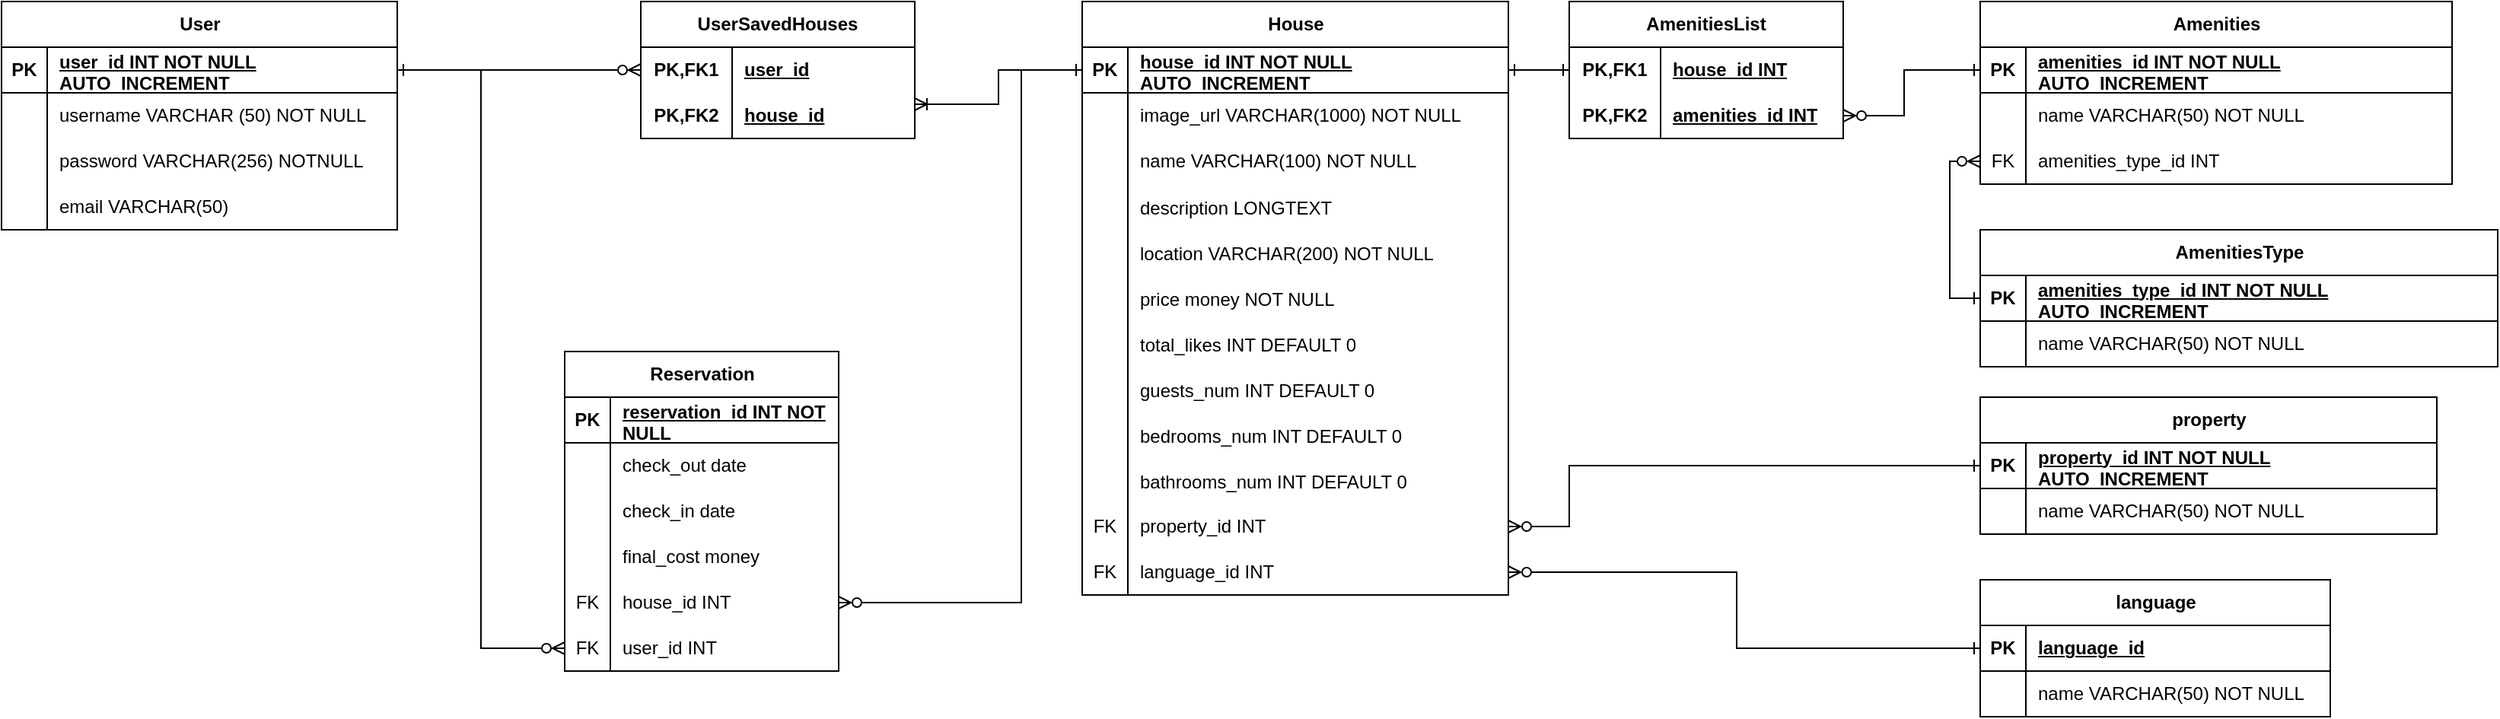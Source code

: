 <mxfile version="21.7.4" type="device">
  <diagram name="Page-1" id="AO9pcUITfZDOivyB7S7O">
    <mxGraphModel dx="2537" dy="885" grid="1" gridSize="10" guides="1" tooltips="1" connect="1" arrows="1" fold="1" page="1" pageScale="1" pageWidth="850" pageHeight="1100" math="0" shadow="0">
      <root>
        <mxCell id="0" />
        <mxCell id="1" parent="0" />
        <mxCell id="bcUhbzEwReorngqhpT1y-1" value="User" style="shape=table;startSize=30;container=1;collapsible=1;childLayout=tableLayout;fixedRows=1;rowLines=0;fontStyle=1;align=center;resizeLast=1;html=1;" vertex="1" parent="1">
          <mxGeometry x="-50" y="100" width="260" height="150" as="geometry" />
        </mxCell>
        <mxCell id="bcUhbzEwReorngqhpT1y-2" value="" style="shape=tableRow;horizontal=0;startSize=0;swimlaneHead=0;swimlaneBody=0;fillColor=none;collapsible=0;dropTarget=0;points=[[0,0.5],[1,0.5]];portConstraint=eastwest;top=0;left=0;right=0;bottom=1;" vertex="1" parent="bcUhbzEwReorngqhpT1y-1">
          <mxGeometry y="30" width="260" height="30" as="geometry" />
        </mxCell>
        <mxCell id="bcUhbzEwReorngqhpT1y-3" value="PK" style="shape=partialRectangle;connectable=0;fillColor=none;top=0;left=0;bottom=0;right=0;fontStyle=1;overflow=hidden;whiteSpace=wrap;html=1;" vertex="1" parent="bcUhbzEwReorngqhpT1y-2">
          <mxGeometry width="30" height="30" as="geometry">
            <mxRectangle width="30" height="30" as="alternateBounds" />
          </mxGeometry>
        </mxCell>
        <mxCell id="bcUhbzEwReorngqhpT1y-4" value="user_id INT NOT NULL AUTO_INCREMENT " style="shape=partialRectangle;connectable=0;fillColor=none;top=0;left=0;bottom=0;right=0;align=left;spacingLeft=6;fontStyle=5;overflow=hidden;whiteSpace=wrap;html=1;" vertex="1" parent="bcUhbzEwReorngqhpT1y-2">
          <mxGeometry x="30" width="230" height="30" as="geometry">
            <mxRectangle width="230" height="30" as="alternateBounds" />
          </mxGeometry>
        </mxCell>
        <mxCell id="bcUhbzEwReorngqhpT1y-5" value="" style="shape=tableRow;horizontal=0;startSize=0;swimlaneHead=0;swimlaneBody=0;fillColor=none;collapsible=0;dropTarget=0;points=[[0,0.5],[1,0.5]];portConstraint=eastwest;top=0;left=0;right=0;bottom=0;" vertex="1" parent="bcUhbzEwReorngqhpT1y-1">
          <mxGeometry y="60" width="260" height="30" as="geometry" />
        </mxCell>
        <mxCell id="bcUhbzEwReorngqhpT1y-6" value="" style="shape=partialRectangle;connectable=0;fillColor=none;top=0;left=0;bottom=0;right=0;editable=1;overflow=hidden;whiteSpace=wrap;html=1;" vertex="1" parent="bcUhbzEwReorngqhpT1y-5">
          <mxGeometry width="30" height="30" as="geometry">
            <mxRectangle width="30" height="30" as="alternateBounds" />
          </mxGeometry>
        </mxCell>
        <mxCell id="bcUhbzEwReorngqhpT1y-7" value="username VARCHAR (50) NOT NULL" style="shape=partialRectangle;connectable=0;fillColor=none;top=0;left=0;bottom=0;right=0;align=left;spacingLeft=6;overflow=hidden;whiteSpace=wrap;html=1;" vertex="1" parent="bcUhbzEwReorngqhpT1y-5">
          <mxGeometry x="30" width="230" height="30" as="geometry">
            <mxRectangle width="230" height="30" as="alternateBounds" />
          </mxGeometry>
        </mxCell>
        <mxCell id="bcUhbzEwReorngqhpT1y-8" value="" style="shape=tableRow;horizontal=0;startSize=0;swimlaneHead=0;swimlaneBody=0;fillColor=none;collapsible=0;dropTarget=0;points=[[0,0.5],[1,0.5]];portConstraint=eastwest;top=0;left=0;right=0;bottom=0;" vertex="1" parent="bcUhbzEwReorngqhpT1y-1">
          <mxGeometry y="90" width="260" height="30" as="geometry" />
        </mxCell>
        <mxCell id="bcUhbzEwReorngqhpT1y-9" value="" style="shape=partialRectangle;connectable=0;fillColor=none;top=0;left=0;bottom=0;right=0;editable=1;overflow=hidden;whiteSpace=wrap;html=1;" vertex="1" parent="bcUhbzEwReorngqhpT1y-8">
          <mxGeometry width="30" height="30" as="geometry">
            <mxRectangle width="30" height="30" as="alternateBounds" />
          </mxGeometry>
        </mxCell>
        <mxCell id="bcUhbzEwReorngqhpT1y-10" value="password VARCHAR(256) NOTNULL" style="shape=partialRectangle;connectable=0;fillColor=none;top=0;left=0;bottom=0;right=0;align=left;spacingLeft=6;overflow=hidden;whiteSpace=wrap;html=1;" vertex="1" parent="bcUhbzEwReorngqhpT1y-8">
          <mxGeometry x="30" width="230" height="30" as="geometry">
            <mxRectangle width="230" height="30" as="alternateBounds" />
          </mxGeometry>
        </mxCell>
        <mxCell id="bcUhbzEwReorngqhpT1y-11" value="" style="shape=tableRow;horizontal=0;startSize=0;swimlaneHead=0;swimlaneBody=0;fillColor=none;collapsible=0;dropTarget=0;points=[[0,0.5],[1,0.5]];portConstraint=eastwest;top=0;left=0;right=0;bottom=0;" vertex="1" parent="bcUhbzEwReorngqhpT1y-1">
          <mxGeometry y="120" width="260" height="30" as="geometry" />
        </mxCell>
        <mxCell id="bcUhbzEwReorngqhpT1y-12" value="" style="shape=partialRectangle;connectable=0;fillColor=none;top=0;left=0;bottom=0;right=0;editable=1;overflow=hidden;whiteSpace=wrap;html=1;" vertex="1" parent="bcUhbzEwReorngqhpT1y-11">
          <mxGeometry width="30" height="30" as="geometry">
            <mxRectangle width="30" height="30" as="alternateBounds" />
          </mxGeometry>
        </mxCell>
        <mxCell id="bcUhbzEwReorngqhpT1y-13" value="email VARCHAR(50)" style="shape=partialRectangle;connectable=0;fillColor=none;top=0;left=0;bottom=0;right=0;align=left;spacingLeft=6;overflow=hidden;whiteSpace=wrap;html=1;" vertex="1" parent="bcUhbzEwReorngqhpT1y-11">
          <mxGeometry x="30" width="230" height="30" as="geometry">
            <mxRectangle width="230" height="30" as="alternateBounds" />
          </mxGeometry>
        </mxCell>
        <mxCell id="bcUhbzEwReorngqhpT1y-14" value="House" style="shape=table;startSize=30;container=1;collapsible=1;childLayout=tableLayout;fixedRows=1;rowLines=0;fontStyle=1;align=center;resizeLast=1;html=1;" vertex="1" parent="1">
          <mxGeometry x="660" y="100" width="280" height="390" as="geometry" />
        </mxCell>
        <mxCell id="bcUhbzEwReorngqhpT1y-15" value="" style="shape=tableRow;horizontal=0;startSize=0;swimlaneHead=0;swimlaneBody=0;fillColor=none;collapsible=0;dropTarget=0;points=[[0,0.5],[1,0.5]];portConstraint=eastwest;top=0;left=0;right=0;bottom=1;" vertex="1" parent="bcUhbzEwReorngqhpT1y-14">
          <mxGeometry y="30" width="280" height="30" as="geometry" />
        </mxCell>
        <mxCell id="bcUhbzEwReorngqhpT1y-16" value="PK" style="shape=partialRectangle;connectable=0;fillColor=none;top=0;left=0;bottom=0;right=0;fontStyle=1;overflow=hidden;whiteSpace=wrap;html=1;" vertex="1" parent="bcUhbzEwReorngqhpT1y-15">
          <mxGeometry width="30" height="30" as="geometry">
            <mxRectangle width="30" height="30" as="alternateBounds" />
          </mxGeometry>
        </mxCell>
        <mxCell id="bcUhbzEwReorngqhpT1y-17" value="house_id INT NOT NULL AUTO_INCREMENT " style="shape=partialRectangle;connectable=0;fillColor=none;top=0;left=0;bottom=0;right=0;align=left;spacingLeft=6;fontStyle=5;overflow=hidden;whiteSpace=wrap;html=1;" vertex="1" parent="bcUhbzEwReorngqhpT1y-15">
          <mxGeometry x="30" width="250" height="30" as="geometry">
            <mxRectangle width="250" height="30" as="alternateBounds" />
          </mxGeometry>
        </mxCell>
        <mxCell id="bcUhbzEwReorngqhpT1y-18" value="" style="shape=tableRow;horizontal=0;startSize=0;swimlaneHead=0;swimlaneBody=0;fillColor=none;collapsible=0;dropTarget=0;points=[[0,0.5],[1,0.5]];portConstraint=eastwest;top=0;left=0;right=0;bottom=0;" vertex="1" parent="bcUhbzEwReorngqhpT1y-14">
          <mxGeometry y="60" width="280" height="30" as="geometry" />
        </mxCell>
        <mxCell id="bcUhbzEwReorngqhpT1y-19" value="" style="shape=partialRectangle;connectable=0;fillColor=none;top=0;left=0;bottom=0;right=0;editable=1;overflow=hidden;whiteSpace=wrap;html=1;" vertex="1" parent="bcUhbzEwReorngqhpT1y-18">
          <mxGeometry width="30" height="30" as="geometry">
            <mxRectangle width="30" height="30" as="alternateBounds" />
          </mxGeometry>
        </mxCell>
        <mxCell id="bcUhbzEwReorngqhpT1y-20" value="image_url VARCHAR(1000) NOT NULL" style="shape=partialRectangle;connectable=0;fillColor=none;top=0;left=0;bottom=0;right=0;align=left;spacingLeft=6;overflow=hidden;whiteSpace=wrap;html=1;" vertex="1" parent="bcUhbzEwReorngqhpT1y-18">
          <mxGeometry x="30" width="250" height="30" as="geometry">
            <mxRectangle width="250" height="30" as="alternateBounds" />
          </mxGeometry>
        </mxCell>
        <mxCell id="bcUhbzEwReorngqhpT1y-21" value="" style="shape=tableRow;horizontal=0;startSize=0;swimlaneHead=0;swimlaneBody=0;fillColor=none;collapsible=0;dropTarget=0;points=[[0,0.5],[1,0.5]];portConstraint=eastwest;top=0;left=0;right=0;bottom=0;" vertex="1" parent="bcUhbzEwReorngqhpT1y-14">
          <mxGeometry y="90" width="280" height="30" as="geometry" />
        </mxCell>
        <mxCell id="bcUhbzEwReorngqhpT1y-22" value="" style="shape=partialRectangle;connectable=0;fillColor=none;top=0;left=0;bottom=0;right=0;editable=1;overflow=hidden;whiteSpace=wrap;html=1;" vertex="1" parent="bcUhbzEwReorngqhpT1y-21">
          <mxGeometry width="30" height="30" as="geometry">
            <mxRectangle width="30" height="30" as="alternateBounds" />
          </mxGeometry>
        </mxCell>
        <mxCell id="bcUhbzEwReorngqhpT1y-23" value="name VARCHAR(100) NOT NULL" style="shape=partialRectangle;connectable=0;fillColor=none;top=0;left=0;bottom=0;right=0;align=left;spacingLeft=6;overflow=hidden;whiteSpace=wrap;html=1;" vertex="1" parent="bcUhbzEwReorngqhpT1y-21">
          <mxGeometry x="30" width="250" height="30" as="geometry">
            <mxRectangle width="250" height="30" as="alternateBounds" />
          </mxGeometry>
        </mxCell>
        <mxCell id="bcUhbzEwReorngqhpT1y-206" value="" style="shape=tableRow;horizontal=0;startSize=0;swimlaneHead=0;swimlaneBody=0;fillColor=none;collapsible=0;dropTarget=0;points=[[0,0.5],[1,0.5]];portConstraint=eastwest;top=0;left=0;right=0;bottom=0;" vertex="1" parent="bcUhbzEwReorngqhpT1y-14">
          <mxGeometry y="120" width="280" height="30" as="geometry" />
        </mxCell>
        <mxCell id="bcUhbzEwReorngqhpT1y-207" value="" style="shape=partialRectangle;connectable=0;fillColor=none;top=0;left=0;bottom=0;right=0;editable=1;overflow=hidden;" vertex="1" parent="bcUhbzEwReorngqhpT1y-206">
          <mxGeometry width="30" height="30" as="geometry">
            <mxRectangle width="30" height="30" as="alternateBounds" />
          </mxGeometry>
        </mxCell>
        <mxCell id="bcUhbzEwReorngqhpT1y-208" value="description LONGTEXT" style="shape=partialRectangle;connectable=0;fillColor=none;top=0;left=0;bottom=0;right=0;align=left;spacingLeft=6;overflow=hidden;" vertex="1" parent="bcUhbzEwReorngqhpT1y-206">
          <mxGeometry x="30" width="250" height="30" as="geometry">
            <mxRectangle width="250" height="30" as="alternateBounds" />
          </mxGeometry>
        </mxCell>
        <mxCell id="bcUhbzEwReorngqhpT1y-120" value="" style="shape=tableRow;horizontal=0;startSize=0;swimlaneHead=0;swimlaneBody=0;fillColor=none;collapsible=0;dropTarget=0;points=[[0,0.5],[1,0.5]];portConstraint=eastwest;top=0;left=0;right=0;bottom=0;" vertex="1" parent="bcUhbzEwReorngqhpT1y-14">
          <mxGeometry y="150" width="280" height="30" as="geometry" />
        </mxCell>
        <mxCell id="bcUhbzEwReorngqhpT1y-121" value="" style="shape=partialRectangle;connectable=0;fillColor=none;top=0;left=0;bottom=0;right=0;editable=1;overflow=hidden;" vertex="1" parent="bcUhbzEwReorngqhpT1y-120">
          <mxGeometry width="30" height="30" as="geometry">
            <mxRectangle width="30" height="30" as="alternateBounds" />
          </mxGeometry>
        </mxCell>
        <mxCell id="bcUhbzEwReorngqhpT1y-122" value="location VARCHAR(200) NOT NULL" style="shape=partialRectangle;connectable=0;fillColor=none;top=0;left=0;bottom=0;right=0;align=left;spacingLeft=6;overflow=hidden;" vertex="1" parent="bcUhbzEwReorngqhpT1y-120">
          <mxGeometry x="30" width="250" height="30" as="geometry">
            <mxRectangle width="250" height="30" as="alternateBounds" />
          </mxGeometry>
        </mxCell>
        <mxCell id="bcUhbzEwReorngqhpT1y-123" value="" style="shape=tableRow;horizontal=0;startSize=0;swimlaneHead=0;swimlaneBody=0;fillColor=none;collapsible=0;dropTarget=0;points=[[0,0.5],[1,0.5]];portConstraint=eastwest;top=0;left=0;right=0;bottom=0;" vertex="1" parent="bcUhbzEwReorngqhpT1y-14">
          <mxGeometry y="180" width="280" height="30" as="geometry" />
        </mxCell>
        <mxCell id="bcUhbzEwReorngqhpT1y-124" value="" style="shape=partialRectangle;connectable=0;fillColor=none;top=0;left=0;bottom=0;right=0;editable=1;overflow=hidden;" vertex="1" parent="bcUhbzEwReorngqhpT1y-123">
          <mxGeometry width="30" height="30" as="geometry">
            <mxRectangle width="30" height="30" as="alternateBounds" />
          </mxGeometry>
        </mxCell>
        <mxCell id="bcUhbzEwReorngqhpT1y-125" value="price money NOT NULL" style="shape=partialRectangle;connectable=0;fillColor=none;top=0;left=0;bottom=0;right=0;align=left;spacingLeft=6;overflow=hidden;" vertex="1" parent="bcUhbzEwReorngqhpT1y-123">
          <mxGeometry x="30" width="250" height="30" as="geometry">
            <mxRectangle width="250" height="30" as="alternateBounds" />
          </mxGeometry>
        </mxCell>
        <mxCell id="bcUhbzEwReorngqhpT1y-126" value="" style="shape=tableRow;horizontal=0;startSize=0;swimlaneHead=0;swimlaneBody=0;fillColor=none;collapsible=0;dropTarget=0;points=[[0,0.5],[1,0.5]];portConstraint=eastwest;top=0;left=0;right=0;bottom=0;" vertex="1" parent="bcUhbzEwReorngqhpT1y-14">
          <mxGeometry y="210" width="280" height="30" as="geometry" />
        </mxCell>
        <mxCell id="bcUhbzEwReorngqhpT1y-127" value="" style="shape=partialRectangle;connectable=0;fillColor=none;top=0;left=0;bottom=0;right=0;editable=1;overflow=hidden;" vertex="1" parent="bcUhbzEwReorngqhpT1y-126">
          <mxGeometry width="30" height="30" as="geometry">
            <mxRectangle width="30" height="30" as="alternateBounds" />
          </mxGeometry>
        </mxCell>
        <mxCell id="bcUhbzEwReorngqhpT1y-128" value="total_likes INT DEFAULT 0" style="shape=partialRectangle;connectable=0;fillColor=none;top=0;left=0;bottom=0;right=0;align=left;spacingLeft=6;overflow=hidden;" vertex="1" parent="bcUhbzEwReorngqhpT1y-126">
          <mxGeometry x="30" width="250" height="30" as="geometry">
            <mxRectangle width="250" height="30" as="alternateBounds" />
          </mxGeometry>
        </mxCell>
        <mxCell id="bcUhbzEwReorngqhpT1y-129" value="" style="shape=tableRow;horizontal=0;startSize=0;swimlaneHead=0;swimlaneBody=0;fillColor=none;collapsible=0;dropTarget=0;points=[[0,0.5],[1,0.5]];portConstraint=eastwest;top=0;left=0;right=0;bottom=0;" vertex="1" parent="bcUhbzEwReorngqhpT1y-14">
          <mxGeometry y="240" width="280" height="30" as="geometry" />
        </mxCell>
        <mxCell id="bcUhbzEwReorngqhpT1y-130" value="" style="shape=partialRectangle;connectable=0;fillColor=none;top=0;left=0;bottom=0;right=0;editable=1;overflow=hidden;" vertex="1" parent="bcUhbzEwReorngqhpT1y-129">
          <mxGeometry width="30" height="30" as="geometry">
            <mxRectangle width="30" height="30" as="alternateBounds" />
          </mxGeometry>
        </mxCell>
        <mxCell id="bcUhbzEwReorngqhpT1y-131" value="guests_num INT DEFAULT 0 " style="shape=partialRectangle;connectable=0;fillColor=none;top=0;left=0;bottom=0;right=0;align=left;spacingLeft=6;overflow=hidden;" vertex="1" parent="bcUhbzEwReorngqhpT1y-129">
          <mxGeometry x="30" width="250" height="30" as="geometry">
            <mxRectangle width="250" height="30" as="alternateBounds" />
          </mxGeometry>
        </mxCell>
        <mxCell id="bcUhbzEwReorngqhpT1y-132" value="" style="shape=tableRow;horizontal=0;startSize=0;swimlaneHead=0;swimlaneBody=0;fillColor=none;collapsible=0;dropTarget=0;points=[[0,0.5],[1,0.5]];portConstraint=eastwest;top=0;left=0;right=0;bottom=0;" vertex="1" parent="bcUhbzEwReorngqhpT1y-14">
          <mxGeometry y="270" width="280" height="30" as="geometry" />
        </mxCell>
        <mxCell id="bcUhbzEwReorngqhpT1y-133" value="" style="shape=partialRectangle;connectable=0;fillColor=none;top=0;left=0;bottom=0;right=0;editable=1;overflow=hidden;" vertex="1" parent="bcUhbzEwReorngqhpT1y-132">
          <mxGeometry width="30" height="30" as="geometry">
            <mxRectangle width="30" height="30" as="alternateBounds" />
          </mxGeometry>
        </mxCell>
        <mxCell id="bcUhbzEwReorngqhpT1y-134" value="bedrooms_num INT DEFAULT 0" style="shape=partialRectangle;connectable=0;fillColor=none;top=0;left=0;bottom=0;right=0;align=left;spacingLeft=6;overflow=hidden;" vertex="1" parent="bcUhbzEwReorngqhpT1y-132">
          <mxGeometry x="30" width="250" height="30" as="geometry">
            <mxRectangle width="250" height="30" as="alternateBounds" />
          </mxGeometry>
        </mxCell>
        <mxCell id="bcUhbzEwReorngqhpT1y-135" value="" style="shape=tableRow;horizontal=0;startSize=0;swimlaneHead=0;swimlaneBody=0;fillColor=none;collapsible=0;dropTarget=0;points=[[0,0.5],[1,0.5]];portConstraint=eastwest;top=0;left=0;right=0;bottom=0;" vertex="1" parent="bcUhbzEwReorngqhpT1y-14">
          <mxGeometry y="300" width="280" height="30" as="geometry" />
        </mxCell>
        <mxCell id="bcUhbzEwReorngqhpT1y-136" value="" style="shape=partialRectangle;connectable=0;fillColor=none;top=0;left=0;bottom=0;right=0;editable=1;overflow=hidden;" vertex="1" parent="bcUhbzEwReorngqhpT1y-135">
          <mxGeometry width="30" height="30" as="geometry">
            <mxRectangle width="30" height="30" as="alternateBounds" />
          </mxGeometry>
        </mxCell>
        <mxCell id="bcUhbzEwReorngqhpT1y-137" value="bathrooms_num INT DEFAULT 0" style="shape=partialRectangle;connectable=0;fillColor=none;top=0;left=0;bottom=0;right=0;align=left;spacingLeft=6;overflow=hidden;" vertex="1" parent="bcUhbzEwReorngqhpT1y-135">
          <mxGeometry x="30" width="250" height="30" as="geometry">
            <mxRectangle width="250" height="30" as="alternateBounds" />
          </mxGeometry>
        </mxCell>
        <mxCell id="bcUhbzEwReorngqhpT1y-114" value="" style="shape=tableRow;horizontal=0;startSize=0;swimlaneHead=0;swimlaneBody=0;fillColor=none;collapsible=0;dropTarget=0;points=[[0,0.5],[1,0.5]];portConstraint=eastwest;top=0;left=0;right=0;bottom=0;" vertex="1" parent="bcUhbzEwReorngqhpT1y-14">
          <mxGeometry y="330" width="280" height="30" as="geometry" />
        </mxCell>
        <mxCell id="bcUhbzEwReorngqhpT1y-115" value="FK" style="shape=partialRectangle;connectable=0;fillColor=none;top=0;left=0;bottom=0;right=0;fontStyle=0;overflow=hidden;whiteSpace=wrap;html=1;" vertex="1" parent="bcUhbzEwReorngqhpT1y-114">
          <mxGeometry width="30" height="30" as="geometry">
            <mxRectangle width="30" height="30" as="alternateBounds" />
          </mxGeometry>
        </mxCell>
        <mxCell id="bcUhbzEwReorngqhpT1y-116" value="property_id INT" style="shape=partialRectangle;connectable=0;fillColor=none;top=0;left=0;bottom=0;right=0;align=left;spacingLeft=6;fontStyle=0;overflow=hidden;whiteSpace=wrap;html=1;" vertex="1" parent="bcUhbzEwReorngqhpT1y-114">
          <mxGeometry x="30" width="250" height="30" as="geometry">
            <mxRectangle width="250" height="30" as="alternateBounds" />
          </mxGeometry>
        </mxCell>
        <mxCell id="bcUhbzEwReorngqhpT1y-24" value="" style="shape=tableRow;horizontal=0;startSize=0;swimlaneHead=0;swimlaneBody=0;fillColor=none;collapsible=0;dropTarget=0;points=[[0,0.5],[1,0.5]];portConstraint=eastwest;top=0;left=0;right=0;bottom=0;" vertex="1" parent="bcUhbzEwReorngqhpT1y-14">
          <mxGeometry y="360" width="280" height="30" as="geometry" />
        </mxCell>
        <mxCell id="bcUhbzEwReorngqhpT1y-25" value="FK" style="shape=partialRectangle;connectable=0;fillColor=none;top=0;left=0;bottom=0;right=0;editable=1;overflow=hidden;whiteSpace=wrap;html=1;" vertex="1" parent="bcUhbzEwReorngqhpT1y-24">
          <mxGeometry width="30" height="30" as="geometry">
            <mxRectangle width="30" height="30" as="alternateBounds" />
          </mxGeometry>
        </mxCell>
        <mxCell id="bcUhbzEwReorngqhpT1y-26" value="language_id INT" style="shape=partialRectangle;connectable=0;fillColor=none;top=0;left=0;bottom=0;right=0;align=left;spacingLeft=6;overflow=hidden;whiteSpace=wrap;html=1;" vertex="1" parent="bcUhbzEwReorngqhpT1y-24">
          <mxGeometry x="30" width="250" height="30" as="geometry">
            <mxRectangle width="250" height="30" as="alternateBounds" />
          </mxGeometry>
        </mxCell>
        <mxCell id="bcUhbzEwReorngqhpT1y-69" value="UserSavedHouses" style="shape=table;startSize=30;container=1;collapsible=1;childLayout=tableLayout;fixedRows=1;rowLines=0;fontStyle=1;align=center;resizeLast=1;html=1;whiteSpace=wrap;" vertex="1" parent="1">
          <mxGeometry x="370" y="100" width="180" height="90" as="geometry" />
        </mxCell>
        <mxCell id="bcUhbzEwReorngqhpT1y-70" value="" style="shape=tableRow;horizontal=0;startSize=0;swimlaneHead=0;swimlaneBody=0;fillColor=none;collapsible=0;dropTarget=0;points=[[0,0.5],[1,0.5]];portConstraint=eastwest;top=0;left=0;right=0;bottom=0;html=1;" vertex="1" parent="bcUhbzEwReorngqhpT1y-69">
          <mxGeometry y="30" width="180" height="30" as="geometry" />
        </mxCell>
        <mxCell id="bcUhbzEwReorngqhpT1y-71" value="PK,FK1" style="shape=partialRectangle;connectable=0;fillColor=none;top=0;left=0;bottom=0;right=0;fontStyle=1;overflow=hidden;html=1;whiteSpace=wrap;" vertex="1" parent="bcUhbzEwReorngqhpT1y-70">
          <mxGeometry width="60" height="30" as="geometry">
            <mxRectangle width="60" height="30" as="alternateBounds" />
          </mxGeometry>
        </mxCell>
        <mxCell id="bcUhbzEwReorngqhpT1y-72" value="user_id" style="shape=partialRectangle;connectable=0;fillColor=none;top=0;left=0;bottom=0;right=0;align=left;spacingLeft=6;fontStyle=5;overflow=hidden;html=1;whiteSpace=wrap;" vertex="1" parent="bcUhbzEwReorngqhpT1y-70">
          <mxGeometry x="60" width="120" height="30" as="geometry">
            <mxRectangle width="120" height="30" as="alternateBounds" />
          </mxGeometry>
        </mxCell>
        <mxCell id="bcUhbzEwReorngqhpT1y-73" value="" style="shape=tableRow;horizontal=0;startSize=0;swimlaneHead=0;swimlaneBody=0;fillColor=none;collapsible=0;dropTarget=0;points=[[0,0.5],[1,0.5]];portConstraint=eastwest;top=0;left=0;right=0;bottom=1;html=1;" vertex="1" parent="bcUhbzEwReorngqhpT1y-69">
          <mxGeometry y="60" width="180" height="30" as="geometry" />
        </mxCell>
        <mxCell id="bcUhbzEwReorngqhpT1y-74" value="PK,FK2" style="shape=partialRectangle;connectable=0;fillColor=none;top=0;left=0;bottom=0;right=0;fontStyle=1;overflow=hidden;html=1;whiteSpace=wrap;" vertex="1" parent="bcUhbzEwReorngqhpT1y-73">
          <mxGeometry width="60" height="30" as="geometry">
            <mxRectangle width="60" height="30" as="alternateBounds" />
          </mxGeometry>
        </mxCell>
        <mxCell id="bcUhbzEwReorngqhpT1y-75" value="house_id" style="shape=partialRectangle;connectable=0;fillColor=none;top=0;left=0;bottom=0;right=0;align=left;spacingLeft=6;fontStyle=5;overflow=hidden;html=1;whiteSpace=wrap;" vertex="1" parent="bcUhbzEwReorngqhpT1y-73">
          <mxGeometry x="60" width="120" height="30" as="geometry">
            <mxRectangle width="120" height="30" as="alternateBounds" />
          </mxGeometry>
        </mxCell>
        <mxCell id="bcUhbzEwReorngqhpT1y-95" value="Reservation" style="shape=table;startSize=30;container=1;collapsible=1;childLayout=tableLayout;fixedRows=1;rowLines=0;fontStyle=1;align=center;resizeLast=1;html=1;" vertex="1" parent="1">
          <mxGeometry x="320" y="330" width="180" height="210" as="geometry" />
        </mxCell>
        <mxCell id="bcUhbzEwReorngqhpT1y-96" value="" style="shape=tableRow;horizontal=0;startSize=0;swimlaneHead=0;swimlaneBody=0;fillColor=none;collapsible=0;dropTarget=0;points=[[0,0.5],[1,0.5]];portConstraint=eastwest;top=0;left=0;right=0;bottom=1;" vertex="1" parent="bcUhbzEwReorngqhpT1y-95">
          <mxGeometry y="30" width="180" height="30" as="geometry" />
        </mxCell>
        <mxCell id="bcUhbzEwReorngqhpT1y-97" value="PK" style="shape=partialRectangle;connectable=0;fillColor=none;top=0;left=0;bottom=0;right=0;fontStyle=1;overflow=hidden;whiteSpace=wrap;html=1;" vertex="1" parent="bcUhbzEwReorngqhpT1y-96">
          <mxGeometry width="30" height="30" as="geometry">
            <mxRectangle width="30" height="30" as="alternateBounds" />
          </mxGeometry>
        </mxCell>
        <mxCell id="bcUhbzEwReorngqhpT1y-98" value="reservation_id INT NOT NULL AUTO_INCREMENT" style="shape=partialRectangle;connectable=0;fillColor=none;top=0;left=0;bottom=0;right=0;align=left;spacingLeft=6;fontStyle=5;overflow=hidden;whiteSpace=wrap;html=1;" vertex="1" parent="bcUhbzEwReorngqhpT1y-96">
          <mxGeometry x="30" width="150" height="30" as="geometry">
            <mxRectangle width="150" height="30" as="alternateBounds" />
          </mxGeometry>
        </mxCell>
        <mxCell id="bcUhbzEwReorngqhpT1y-99" value="" style="shape=tableRow;horizontal=0;startSize=0;swimlaneHead=0;swimlaneBody=0;fillColor=none;collapsible=0;dropTarget=0;points=[[0,0.5],[1,0.5]];portConstraint=eastwest;top=0;left=0;right=0;bottom=0;" vertex="1" parent="bcUhbzEwReorngqhpT1y-95">
          <mxGeometry y="60" width="180" height="30" as="geometry" />
        </mxCell>
        <mxCell id="bcUhbzEwReorngqhpT1y-100" value="" style="shape=partialRectangle;connectable=0;fillColor=none;top=0;left=0;bottom=0;right=0;editable=1;overflow=hidden;whiteSpace=wrap;html=1;" vertex="1" parent="bcUhbzEwReorngqhpT1y-99">
          <mxGeometry width="30" height="30" as="geometry">
            <mxRectangle width="30" height="30" as="alternateBounds" />
          </mxGeometry>
        </mxCell>
        <mxCell id="bcUhbzEwReorngqhpT1y-101" value="check_out date" style="shape=partialRectangle;connectable=0;fillColor=none;top=0;left=0;bottom=0;right=0;align=left;spacingLeft=6;overflow=hidden;whiteSpace=wrap;html=1;" vertex="1" parent="bcUhbzEwReorngqhpT1y-99">
          <mxGeometry x="30" width="150" height="30" as="geometry">
            <mxRectangle width="150" height="30" as="alternateBounds" />
          </mxGeometry>
        </mxCell>
        <mxCell id="bcUhbzEwReorngqhpT1y-102" value="" style="shape=tableRow;horizontal=0;startSize=0;swimlaneHead=0;swimlaneBody=0;fillColor=none;collapsible=0;dropTarget=0;points=[[0,0.5],[1,0.5]];portConstraint=eastwest;top=0;left=0;right=0;bottom=0;" vertex="1" parent="bcUhbzEwReorngqhpT1y-95">
          <mxGeometry y="90" width="180" height="30" as="geometry" />
        </mxCell>
        <mxCell id="bcUhbzEwReorngqhpT1y-103" value="" style="shape=partialRectangle;connectable=0;fillColor=none;top=0;left=0;bottom=0;right=0;editable=1;overflow=hidden;whiteSpace=wrap;html=1;" vertex="1" parent="bcUhbzEwReorngqhpT1y-102">
          <mxGeometry width="30" height="30" as="geometry">
            <mxRectangle width="30" height="30" as="alternateBounds" />
          </mxGeometry>
        </mxCell>
        <mxCell id="bcUhbzEwReorngqhpT1y-104" value="check_in date" style="shape=partialRectangle;connectable=0;fillColor=none;top=0;left=0;bottom=0;right=0;align=left;spacingLeft=6;overflow=hidden;whiteSpace=wrap;html=1;" vertex="1" parent="bcUhbzEwReorngqhpT1y-102">
          <mxGeometry x="30" width="150" height="30" as="geometry">
            <mxRectangle width="150" height="30" as="alternateBounds" />
          </mxGeometry>
        </mxCell>
        <mxCell id="bcUhbzEwReorngqhpT1y-105" value="" style="shape=tableRow;horizontal=0;startSize=0;swimlaneHead=0;swimlaneBody=0;fillColor=none;collapsible=0;dropTarget=0;points=[[0,0.5],[1,0.5]];portConstraint=eastwest;top=0;left=0;right=0;bottom=0;" vertex="1" parent="bcUhbzEwReorngqhpT1y-95">
          <mxGeometry y="120" width="180" height="30" as="geometry" />
        </mxCell>
        <mxCell id="bcUhbzEwReorngqhpT1y-106" value="" style="shape=partialRectangle;connectable=0;fillColor=none;top=0;left=0;bottom=0;right=0;editable=1;overflow=hidden;whiteSpace=wrap;html=1;" vertex="1" parent="bcUhbzEwReorngqhpT1y-105">
          <mxGeometry width="30" height="30" as="geometry">
            <mxRectangle width="30" height="30" as="alternateBounds" />
          </mxGeometry>
        </mxCell>
        <mxCell id="bcUhbzEwReorngqhpT1y-107" value="final_cost money" style="shape=partialRectangle;connectable=0;fillColor=none;top=0;left=0;bottom=0;right=0;align=left;spacingLeft=6;overflow=hidden;whiteSpace=wrap;html=1;" vertex="1" parent="bcUhbzEwReorngqhpT1y-105">
          <mxGeometry x="30" width="150" height="30" as="geometry">
            <mxRectangle width="150" height="30" as="alternateBounds" />
          </mxGeometry>
        </mxCell>
        <mxCell id="bcUhbzEwReorngqhpT1y-111" value="" style="shape=tableRow;horizontal=0;startSize=0;swimlaneHead=0;swimlaneBody=0;fillColor=none;collapsible=0;dropTarget=0;points=[[0,0.5],[1,0.5]];portConstraint=eastwest;top=0;left=0;right=0;bottom=0;" vertex="1" parent="bcUhbzEwReorngqhpT1y-95">
          <mxGeometry y="150" width="180" height="30" as="geometry" />
        </mxCell>
        <mxCell id="bcUhbzEwReorngqhpT1y-112" value="FK" style="shape=partialRectangle;connectable=0;fillColor=none;top=0;left=0;bottom=0;right=0;fontStyle=0;overflow=hidden;whiteSpace=wrap;html=1;" vertex="1" parent="bcUhbzEwReorngqhpT1y-111">
          <mxGeometry width="30" height="30" as="geometry">
            <mxRectangle width="30" height="30" as="alternateBounds" />
          </mxGeometry>
        </mxCell>
        <mxCell id="bcUhbzEwReorngqhpT1y-113" value="house_id INT" style="shape=partialRectangle;connectable=0;fillColor=none;top=0;left=0;bottom=0;right=0;align=left;spacingLeft=6;fontStyle=0;overflow=hidden;whiteSpace=wrap;html=1;" vertex="1" parent="bcUhbzEwReorngqhpT1y-111">
          <mxGeometry x="30" width="150" height="30" as="geometry">
            <mxRectangle width="150" height="30" as="alternateBounds" />
          </mxGeometry>
        </mxCell>
        <mxCell id="bcUhbzEwReorngqhpT1y-108" value="" style="shape=tableRow;horizontal=0;startSize=0;swimlaneHead=0;swimlaneBody=0;fillColor=none;collapsible=0;dropTarget=0;points=[[0,0.5],[1,0.5]];portConstraint=eastwest;top=0;left=0;right=0;bottom=0;" vertex="1" parent="bcUhbzEwReorngqhpT1y-95">
          <mxGeometry y="180" width="180" height="30" as="geometry" />
        </mxCell>
        <mxCell id="bcUhbzEwReorngqhpT1y-109" value="FK" style="shape=partialRectangle;connectable=0;fillColor=none;top=0;left=0;bottom=0;right=0;fontStyle=0;overflow=hidden;whiteSpace=wrap;html=1;" vertex="1" parent="bcUhbzEwReorngqhpT1y-108">
          <mxGeometry width="30" height="30" as="geometry">
            <mxRectangle width="30" height="30" as="alternateBounds" />
          </mxGeometry>
        </mxCell>
        <mxCell id="bcUhbzEwReorngqhpT1y-110" value="user_id INT" style="shape=partialRectangle;connectable=0;fillColor=none;top=0;left=0;bottom=0;right=0;align=left;spacingLeft=6;fontStyle=0;overflow=hidden;whiteSpace=wrap;html=1;" vertex="1" parent="bcUhbzEwReorngqhpT1y-108">
          <mxGeometry x="30" width="150" height="30" as="geometry">
            <mxRectangle width="150" height="30" as="alternateBounds" />
          </mxGeometry>
        </mxCell>
        <mxCell id="bcUhbzEwReorngqhpT1y-138" value="Amenities" style="shape=table;startSize=30;container=1;collapsible=1;childLayout=tableLayout;fixedRows=1;rowLines=0;fontStyle=1;align=center;resizeLast=1;html=1;" vertex="1" parent="1">
          <mxGeometry x="1250" y="100" width="310" height="120" as="geometry" />
        </mxCell>
        <mxCell id="bcUhbzEwReorngqhpT1y-139" value="" style="shape=tableRow;horizontal=0;startSize=0;swimlaneHead=0;swimlaneBody=0;fillColor=none;collapsible=0;dropTarget=0;points=[[0,0.5],[1,0.5]];portConstraint=eastwest;top=0;left=0;right=0;bottom=1;" vertex="1" parent="bcUhbzEwReorngqhpT1y-138">
          <mxGeometry y="30" width="310" height="30" as="geometry" />
        </mxCell>
        <mxCell id="bcUhbzEwReorngqhpT1y-140" value="PK" style="shape=partialRectangle;connectable=0;fillColor=none;top=0;left=0;bottom=0;right=0;fontStyle=1;overflow=hidden;whiteSpace=wrap;html=1;" vertex="1" parent="bcUhbzEwReorngqhpT1y-139">
          <mxGeometry width="30" height="30" as="geometry">
            <mxRectangle width="30" height="30" as="alternateBounds" />
          </mxGeometry>
        </mxCell>
        <mxCell id="bcUhbzEwReorngqhpT1y-141" value="amenities_id INT NOT NULL AUTO_INCREMENT " style="shape=partialRectangle;connectable=0;fillColor=none;top=0;left=0;bottom=0;right=0;align=left;spacingLeft=6;fontStyle=5;overflow=hidden;whiteSpace=wrap;html=1;" vertex="1" parent="bcUhbzEwReorngqhpT1y-139">
          <mxGeometry x="30" width="280" height="30" as="geometry">
            <mxRectangle width="280" height="30" as="alternateBounds" />
          </mxGeometry>
        </mxCell>
        <mxCell id="bcUhbzEwReorngqhpT1y-142" value="" style="shape=tableRow;horizontal=0;startSize=0;swimlaneHead=0;swimlaneBody=0;fillColor=none;collapsible=0;dropTarget=0;points=[[0,0.5],[1,0.5]];portConstraint=eastwest;top=0;left=0;right=0;bottom=0;" vertex="1" parent="bcUhbzEwReorngqhpT1y-138">
          <mxGeometry y="60" width="310" height="30" as="geometry" />
        </mxCell>
        <mxCell id="bcUhbzEwReorngqhpT1y-143" value="" style="shape=partialRectangle;connectable=0;fillColor=none;top=0;left=0;bottom=0;right=0;editable=1;overflow=hidden;whiteSpace=wrap;html=1;" vertex="1" parent="bcUhbzEwReorngqhpT1y-142">
          <mxGeometry width="30" height="30" as="geometry">
            <mxRectangle width="30" height="30" as="alternateBounds" />
          </mxGeometry>
        </mxCell>
        <mxCell id="bcUhbzEwReorngqhpT1y-144" value="name VARCHAR(50) NOT NULL" style="shape=partialRectangle;connectable=0;fillColor=none;top=0;left=0;bottom=0;right=0;align=left;spacingLeft=6;overflow=hidden;whiteSpace=wrap;html=1;" vertex="1" parent="bcUhbzEwReorngqhpT1y-142">
          <mxGeometry x="30" width="280" height="30" as="geometry">
            <mxRectangle width="280" height="30" as="alternateBounds" />
          </mxGeometry>
        </mxCell>
        <mxCell id="bcUhbzEwReorngqhpT1y-177" value="" style="shape=tableRow;horizontal=0;startSize=0;swimlaneHead=0;swimlaneBody=0;fillColor=none;collapsible=0;dropTarget=0;points=[[0,0.5],[1,0.5]];portConstraint=eastwest;top=0;left=0;right=0;bottom=0;" vertex="1" parent="bcUhbzEwReorngqhpT1y-138">
          <mxGeometry y="90" width="310" height="30" as="geometry" />
        </mxCell>
        <mxCell id="bcUhbzEwReorngqhpT1y-178" value="FK" style="shape=partialRectangle;connectable=0;fillColor=none;top=0;left=0;bottom=0;right=0;fontStyle=0;overflow=hidden;whiteSpace=wrap;html=1;" vertex="1" parent="bcUhbzEwReorngqhpT1y-177">
          <mxGeometry width="30" height="30" as="geometry">
            <mxRectangle width="30" height="30" as="alternateBounds" />
          </mxGeometry>
        </mxCell>
        <mxCell id="bcUhbzEwReorngqhpT1y-179" value="amenities_type_id INT" style="shape=partialRectangle;connectable=0;fillColor=none;top=0;left=0;bottom=0;right=0;align=left;spacingLeft=6;fontStyle=0;overflow=hidden;whiteSpace=wrap;html=1;" vertex="1" parent="bcUhbzEwReorngqhpT1y-177">
          <mxGeometry x="30" width="280" height="30" as="geometry">
            <mxRectangle width="280" height="30" as="alternateBounds" />
          </mxGeometry>
        </mxCell>
        <mxCell id="bcUhbzEwReorngqhpT1y-151" value="AmenitiesList" style="shape=table;startSize=30;container=1;collapsible=1;childLayout=tableLayout;fixedRows=1;rowLines=0;fontStyle=1;align=center;resizeLast=1;html=1;whiteSpace=wrap;" vertex="1" parent="1">
          <mxGeometry x="980" y="100" width="180" height="90" as="geometry" />
        </mxCell>
        <mxCell id="bcUhbzEwReorngqhpT1y-152" value="" style="shape=tableRow;horizontal=0;startSize=0;swimlaneHead=0;swimlaneBody=0;fillColor=none;collapsible=0;dropTarget=0;points=[[0,0.5],[1,0.5]];portConstraint=eastwest;top=0;left=0;right=0;bottom=0;html=1;" vertex="1" parent="bcUhbzEwReorngqhpT1y-151">
          <mxGeometry y="30" width="180" height="30" as="geometry" />
        </mxCell>
        <mxCell id="bcUhbzEwReorngqhpT1y-153" value="PK,FK1" style="shape=partialRectangle;connectable=0;fillColor=none;top=0;left=0;bottom=0;right=0;fontStyle=1;overflow=hidden;html=1;whiteSpace=wrap;" vertex="1" parent="bcUhbzEwReorngqhpT1y-152">
          <mxGeometry width="60" height="30" as="geometry">
            <mxRectangle width="60" height="30" as="alternateBounds" />
          </mxGeometry>
        </mxCell>
        <mxCell id="bcUhbzEwReorngqhpT1y-154" value="house_id INT" style="shape=partialRectangle;connectable=0;fillColor=none;top=0;left=0;bottom=0;right=0;align=left;spacingLeft=6;fontStyle=5;overflow=hidden;html=1;whiteSpace=wrap;" vertex="1" parent="bcUhbzEwReorngqhpT1y-152">
          <mxGeometry x="60" width="120" height="30" as="geometry">
            <mxRectangle width="120" height="30" as="alternateBounds" />
          </mxGeometry>
        </mxCell>
        <mxCell id="bcUhbzEwReorngqhpT1y-155" value="" style="shape=tableRow;horizontal=0;startSize=0;swimlaneHead=0;swimlaneBody=0;fillColor=none;collapsible=0;dropTarget=0;points=[[0,0.5],[1,0.5]];portConstraint=eastwest;top=0;left=0;right=0;bottom=1;html=1;" vertex="1" parent="bcUhbzEwReorngqhpT1y-151">
          <mxGeometry y="60" width="180" height="30" as="geometry" />
        </mxCell>
        <mxCell id="bcUhbzEwReorngqhpT1y-156" value="PK,FK2" style="shape=partialRectangle;connectable=0;fillColor=none;top=0;left=0;bottom=0;right=0;fontStyle=1;overflow=hidden;html=1;whiteSpace=wrap;" vertex="1" parent="bcUhbzEwReorngqhpT1y-155">
          <mxGeometry width="60" height="30" as="geometry">
            <mxRectangle width="60" height="30" as="alternateBounds" />
          </mxGeometry>
        </mxCell>
        <mxCell id="bcUhbzEwReorngqhpT1y-157" value="amenities_id INT" style="shape=partialRectangle;connectable=0;fillColor=none;top=0;left=0;bottom=0;right=0;align=left;spacingLeft=6;fontStyle=5;overflow=hidden;html=1;whiteSpace=wrap;" vertex="1" parent="bcUhbzEwReorngqhpT1y-155">
          <mxGeometry x="60" width="120" height="30" as="geometry">
            <mxRectangle width="120" height="30" as="alternateBounds" />
          </mxGeometry>
        </mxCell>
        <mxCell id="bcUhbzEwReorngqhpT1y-164" value="AmenitiesType" style="shape=table;startSize=30;container=1;collapsible=1;childLayout=tableLayout;fixedRows=1;rowLines=0;fontStyle=1;align=center;resizeLast=1;html=1;" vertex="1" parent="1">
          <mxGeometry x="1250" y="250" width="340" height="90" as="geometry" />
        </mxCell>
        <mxCell id="bcUhbzEwReorngqhpT1y-165" value="" style="shape=tableRow;horizontal=0;startSize=0;swimlaneHead=0;swimlaneBody=0;fillColor=none;collapsible=0;dropTarget=0;points=[[0,0.5],[1,0.5]];portConstraint=eastwest;top=0;left=0;right=0;bottom=1;" vertex="1" parent="bcUhbzEwReorngqhpT1y-164">
          <mxGeometry y="30" width="340" height="30" as="geometry" />
        </mxCell>
        <mxCell id="bcUhbzEwReorngqhpT1y-166" value="PK" style="shape=partialRectangle;connectable=0;fillColor=none;top=0;left=0;bottom=0;right=0;fontStyle=1;overflow=hidden;whiteSpace=wrap;html=1;" vertex="1" parent="bcUhbzEwReorngqhpT1y-165">
          <mxGeometry width="30" height="30" as="geometry">
            <mxRectangle width="30" height="30" as="alternateBounds" />
          </mxGeometry>
        </mxCell>
        <mxCell id="bcUhbzEwReorngqhpT1y-167" value="amenities_type_id INT NOT NULL AUTO_INCREMENT " style="shape=partialRectangle;connectable=0;fillColor=none;top=0;left=0;bottom=0;right=0;align=left;spacingLeft=6;fontStyle=5;overflow=hidden;whiteSpace=wrap;html=1;" vertex="1" parent="bcUhbzEwReorngqhpT1y-165">
          <mxGeometry x="30" width="310" height="30" as="geometry">
            <mxRectangle width="310" height="30" as="alternateBounds" />
          </mxGeometry>
        </mxCell>
        <mxCell id="bcUhbzEwReorngqhpT1y-168" value="" style="shape=tableRow;horizontal=0;startSize=0;swimlaneHead=0;swimlaneBody=0;fillColor=none;collapsible=0;dropTarget=0;points=[[0,0.5],[1,0.5]];portConstraint=eastwest;top=0;left=0;right=0;bottom=0;" vertex="1" parent="bcUhbzEwReorngqhpT1y-164">
          <mxGeometry y="60" width="340" height="30" as="geometry" />
        </mxCell>
        <mxCell id="bcUhbzEwReorngqhpT1y-169" value="" style="shape=partialRectangle;connectable=0;fillColor=none;top=0;left=0;bottom=0;right=0;editable=1;overflow=hidden;whiteSpace=wrap;html=1;" vertex="1" parent="bcUhbzEwReorngqhpT1y-168">
          <mxGeometry width="30" height="30" as="geometry">
            <mxRectangle width="30" height="30" as="alternateBounds" />
          </mxGeometry>
        </mxCell>
        <mxCell id="bcUhbzEwReorngqhpT1y-170" value="name VARCHAR(50) NOT NULL" style="shape=partialRectangle;connectable=0;fillColor=none;top=0;left=0;bottom=0;right=0;align=left;spacingLeft=6;overflow=hidden;whiteSpace=wrap;html=1;" vertex="1" parent="bcUhbzEwReorngqhpT1y-168">
          <mxGeometry x="30" width="310" height="30" as="geometry">
            <mxRectangle width="310" height="30" as="alternateBounds" />
          </mxGeometry>
        </mxCell>
        <mxCell id="bcUhbzEwReorngqhpT1y-180" value="language" style="shape=table;startSize=30;container=1;collapsible=1;childLayout=tableLayout;fixedRows=1;rowLines=0;fontStyle=1;align=center;resizeLast=1;html=1;" vertex="1" parent="1">
          <mxGeometry x="1250" y="480" width="230" height="90" as="geometry" />
        </mxCell>
        <mxCell id="bcUhbzEwReorngqhpT1y-181" value="" style="shape=tableRow;horizontal=0;startSize=0;swimlaneHead=0;swimlaneBody=0;fillColor=none;collapsible=0;dropTarget=0;points=[[0,0.5],[1,0.5]];portConstraint=eastwest;top=0;left=0;right=0;bottom=1;" vertex="1" parent="bcUhbzEwReorngqhpT1y-180">
          <mxGeometry y="30" width="230" height="30" as="geometry" />
        </mxCell>
        <mxCell id="bcUhbzEwReorngqhpT1y-182" value="PK" style="shape=partialRectangle;connectable=0;fillColor=none;top=0;left=0;bottom=0;right=0;fontStyle=1;overflow=hidden;whiteSpace=wrap;html=1;" vertex="1" parent="bcUhbzEwReorngqhpT1y-181">
          <mxGeometry width="30" height="30" as="geometry">
            <mxRectangle width="30" height="30" as="alternateBounds" />
          </mxGeometry>
        </mxCell>
        <mxCell id="bcUhbzEwReorngqhpT1y-183" value="language_id" style="shape=partialRectangle;connectable=0;fillColor=none;top=0;left=0;bottom=0;right=0;align=left;spacingLeft=6;fontStyle=5;overflow=hidden;whiteSpace=wrap;html=1;" vertex="1" parent="bcUhbzEwReorngqhpT1y-181">
          <mxGeometry x="30" width="200" height="30" as="geometry">
            <mxRectangle width="200" height="30" as="alternateBounds" />
          </mxGeometry>
        </mxCell>
        <mxCell id="bcUhbzEwReorngqhpT1y-184" value="" style="shape=tableRow;horizontal=0;startSize=0;swimlaneHead=0;swimlaneBody=0;fillColor=none;collapsible=0;dropTarget=0;points=[[0,0.5],[1,0.5]];portConstraint=eastwest;top=0;left=0;right=0;bottom=0;" vertex="1" parent="bcUhbzEwReorngqhpT1y-180">
          <mxGeometry y="60" width="230" height="30" as="geometry" />
        </mxCell>
        <mxCell id="bcUhbzEwReorngqhpT1y-185" value="" style="shape=partialRectangle;connectable=0;fillColor=none;top=0;left=0;bottom=0;right=0;editable=1;overflow=hidden;whiteSpace=wrap;html=1;" vertex="1" parent="bcUhbzEwReorngqhpT1y-184">
          <mxGeometry width="30" height="30" as="geometry">
            <mxRectangle width="30" height="30" as="alternateBounds" />
          </mxGeometry>
        </mxCell>
        <mxCell id="bcUhbzEwReorngqhpT1y-186" value="name VARCHAR(50) NOT NULL" style="shape=partialRectangle;connectable=0;fillColor=none;top=0;left=0;bottom=0;right=0;align=left;spacingLeft=6;overflow=hidden;whiteSpace=wrap;html=1;" vertex="1" parent="bcUhbzEwReorngqhpT1y-184">
          <mxGeometry x="30" width="200" height="30" as="geometry">
            <mxRectangle width="200" height="30" as="alternateBounds" />
          </mxGeometry>
        </mxCell>
        <mxCell id="bcUhbzEwReorngqhpT1y-193" value="property" style="shape=table;startSize=30;container=1;collapsible=1;childLayout=tableLayout;fixedRows=1;rowLines=0;fontStyle=1;align=center;resizeLast=1;html=1;" vertex="1" parent="1">
          <mxGeometry x="1250" y="360" width="300" height="90" as="geometry" />
        </mxCell>
        <mxCell id="bcUhbzEwReorngqhpT1y-194" value="" style="shape=tableRow;horizontal=0;startSize=0;swimlaneHead=0;swimlaneBody=0;fillColor=none;collapsible=0;dropTarget=0;points=[[0,0.5],[1,0.5]];portConstraint=eastwest;top=0;left=0;right=0;bottom=1;" vertex="1" parent="bcUhbzEwReorngqhpT1y-193">
          <mxGeometry y="30" width="300" height="30" as="geometry" />
        </mxCell>
        <mxCell id="bcUhbzEwReorngqhpT1y-195" value="PK" style="shape=partialRectangle;connectable=0;fillColor=none;top=0;left=0;bottom=0;right=0;fontStyle=1;overflow=hidden;whiteSpace=wrap;html=1;" vertex="1" parent="bcUhbzEwReorngqhpT1y-194">
          <mxGeometry width="30" height="30" as="geometry">
            <mxRectangle width="30" height="30" as="alternateBounds" />
          </mxGeometry>
        </mxCell>
        <mxCell id="bcUhbzEwReorngqhpT1y-196" value="property_id INT NOT NULL AUTO_INCREMENT" style="shape=partialRectangle;connectable=0;fillColor=none;top=0;left=0;bottom=0;right=0;align=left;spacingLeft=6;fontStyle=5;overflow=hidden;whiteSpace=wrap;html=1;" vertex="1" parent="bcUhbzEwReorngqhpT1y-194">
          <mxGeometry x="30" width="270" height="30" as="geometry">
            <mxRectangle width="270" height="30" as="alternateBounds" />
          </mxGeometry>
        </mxCell>
        <mxCell id="bcUhbzEwReorngqhpT1y-197" value="" style="shape=tableRow;horizontal=0;startSize=0;swimlaneHead=0;swimlaneBody=0;fillColor=none;collapsible=0;dropTarget=0;points=[[0,0.5],[1,0.5]];portConstraint=eastwest;top=0;left=0;right=0;bottom=0;" vertex="1" parent="bcUhbzEwReorngqhpT1y-193">
          <mxGeometry y="60" width="300" height="30" as="geometry" />
        </mxCell>
        <mxCell id="bcUhbzEwReorngqhpT1y-198" value="" style="shape=partialRectangle;connectable=0;fillColor=none;top=0;left=0;bottom=0;right=0;editable=1;overflow=hidden;whiteSpace=wrap;html=1;" vertex="1" parent="bcUhbzEwReorngqhpT1y-197">
          <mxGeometry width="30" height="30" as="geometry">
            <mxRectangle width="30" height="30" as="alternateBounds" />
          </mxGeometry>
        </mxCell>
        <mxCell id="bcUhbzEwReorngqhpT1y-199" value="name VARCHAR(50) NOT NULL" style="shape=partialRectangle;connectable=0;fillColor=none;top=0;left=0;bottom=0;right=0;align=left;spacingLeft=6;overflow=hidden;whiteSpace=wrap;html=1;" vertex="1" parent="bcUhbzEwReorngqhpT1y-197">
          <mxGeometry x="30" width="270" height="30" as="geometry">
            <mxRectangle width="270" height="30" as="alternateBounds" />
          </mxGeometry>
        </mxCell>
        <mxCell id="bcUhbzEwReorngqhpT1y-209" value="" style="edgeStyle=orthogonalEdgeStyle;fontSize=12;html=1;endArrow=ERzeroToMany;rounded=0;exitX=1;exitY=0.5;exitDx=0;exitDy=0;entryX=0;entryY=0.5;entryDx=0;entryDy=0;startArrow=ERone;startFill=0;endFill=0;" edge="1" parent="1" source="bcUhbzEwReorngqhpT1y-2" target="bcUhbzEwReorngqhpT1y-108">
          <mxGeometry width="100" height="100" relative="1" as="geometry">
            <mxPoint x="60" y="379.5" as="sourcePoint" />
            <mxPoint x="160" y="279.5" as="targetPoint" />
          </mxGeometry>
        </mxCell>
        <mxCell id="bcUhbzEwReorngqhpT1y-210" value="" style="edgeStyle=orthogonalEdgeStyle;fontSize=12;html=1;endArrow=ERzeroToMany;rounded=0;entryX=0;entryY=0.5;entryDx=0;entryDy=0;startArrow=ERone;startFill=0;endFill=0;exitX=1;exitY=0.5;exitDx=0;exitDy=0;" edge="1" parent="1" source="bcUhbzEwReorngqhpT1y-2" target="bcUhbzEwReorngqhpT1y-70">
          <mxGeometry width="100" height="100" relative="1" as="geometry">
            <mxPoint x="270" y="180" as="sourcePoint" />
            <mxPoint x="330" y="535" as="targetPoint" />
          </mxGeometry>
        </mxCell>
        <mxCell id="bcUhbzEwReorngqhpT1y-211" value="" style="edgeStyle=orthogonalEdgeStyle;fontSize=12;html=1;endArrow=ERoneToMany;rounded=0;entryX=1;entryY=0.75;entryDx=0;entryDy=0;startArrow=ERone;startFill=0;endFill=0;exitX=0;exitY=0.5;exitDx=0;exitDy=0;" edge="1" parent="1" source="bcUhbzEwReorngqhpT1y-15" target="bcUhbzEwReorngqhpT1y-69">
          <mxGeometry width="100" height="100" relative="1" as="geometry">
            <mxPoint x="220" y="155" as="sourcePoint" />
            <mxPoint x="380" y="155" as="targetPoint" />
          </mxGeometry>
        </mxCell>
        <mxCell id="bcUhbzEwReorngqhpT1y-212" value="" style="edgeStyle=orthogonalEdgeStyle;fontSize=12;html=1;endArrow=ERzeroToMany;rounded=0;entryX=1;entryY=0.5;entryDx=0;entryDy=0;startArrow=ERone;startFill=0;endFill=0;exitX=0;exitY=0.5;exitDx=0;exitDy=0;" edge="1" parent="1" source="bcUhbzEwReorngqhpT1y-15" target="bcUhbzEwReorngqhpT1y-111">
          <mxGeometry width="100" height="100" relative="1" as="geometry">
            <mxPoint x="620" y="250" as="sourcePoint" />
            <mxPoint x="510" y="273" as="targetPoint" />
            <Array as="points">
              <mxPoint x="620" y="145" />
              <mxPoint x="620" y="495" />
            </Array>
          </mxGeometry>
        </mxCell>
        <mxCell id="bcUhbzEwReorngqhpT1y-213" value="" style="edgeStyle=orthogonalEdgeStyle;fontSize=12;html=1;endArrow=ERone;rounded=0;entryX=1;entryY=0.5;entryDx=0;entryDy=0;startArrow=ERone;startFill=0;endFill=0;exitX=0;exitY=0.5;exitDx=0;exitDy=0;" edge="1" parent="1" source="bcUhbzEwReorngqhpT1y-152" target="bcUhbzEwReorngqhpT1y-15">
          <mxGeometry width="100" height="100" relative="1" as="geometry">
            <mxPoint x="1110" y="290" as="sourcePoint" />
            <mxPoint x="950" y="640" as="targetPoint" />
            <Array as="points">
              <mxPoint x="950" y="145" />
              <mxPoint x="950" y="145" />
            </Array>
          </mxGeometry>
        </mxCell>
        <mxCell id="bcUhbzEwReorngqhpT1y-214" value="" style="edgeStyle=orthogonalEdgeStyle;fontSize=12;html=1;endArrow=ERzeroToMany;rounded=0;entryX=1;entryY=0.5;entryDx=0;entryDy=0;startArrow=ERone;startFill=0;endFill=0;exitX=0;exitY=0.5;exitDx=0;exitDy=0;" edge="1" parent="1" source="bcUhbzEwReorngqhpT1y-139" target="bcUhbzEwReorngqhpT1y-155">
          <mxGeometry width="100" height="100" relative="1" as="geometry">
            <mxPoint x="1220" y="159.92" as="sourcePoint" />
            <mxPoint x="1180" y="159.92" as="targetPoint" />
            <Array as="points">
              <mxPoint x="1200" y="145" />
              <mxPoint x="1200" y="175" />
            </Array>
          </mxGeometry>
        </mxCell>
        <mxCell id="bcUhbzEwReorngqhpT1y-215" value="" style="edgeStyle=orthogonalEdgeStyle;fontSize=12;html=1;endArrow=ERzeroToMany;rounded=0;entryX=0;entryY=0.5;entryDx=0;entryDy=0;startArrow=ERone;startFill=0;endFill=0;exitX=0;exitY=0.5;exitDx=0;exitDy=0;" edge="1" parent="1" source="bcUhbzEwReorngqhpT1y-165" target="bcUhbzEwReorngqhpT1y-177">
          <mxGeometry width="100" height="100" relative="1" as="geometry">
            <mxPoint x="1110" y="320" as="sourcePoint" />
            <mxPoint x="1230" y="300" as="targetPoint" />
            <Array as="points">
              <mxPoint x="1230" y="295" />
              <mxPoint x="1230" y="205" />
            </Array>
          </mxGeometry>
        </mxCell>
        <mxCell id="bcUhbzEwReorngqhpT1y-216" value="" style="edgeStyle=orthogonalEdgeStyle;fontSize=12;html=1;endArrow=ERzeroToMany;rounded=0;entryX=1;entryY=0.5;entryDx=0;entryDy=0;startArrow=ERone;startFill=0;endFill=0;exitX=0;exitY=0.5;exitDx=0;exitDy=0;" edge="1" parent="1" source="bcUhbzEwReorngqhpT1y-181" target="bcUhbzEwReorngqhpT1y-24">
          <mxGeometry width="100" height="100" relative="1" as="geometry">
            <mxPoint x="1110" y="380" as="sourcePoint" />
            <mxPoint x="1110" y="290" as="targetPoint" />
            <Array as="points">
              <mxPoint x="1090" y="525" />
              <mxPoint x="1090" y="475" />
            </Array>
          </mxGeometry>
        </mxCell>
        <mxCell id="bcUhbzEwReorngqhpT1y-217" value="" style="edgeStyle=orthogonalEdgeStyle;fontSize=12;html=1;endArrow=ERzeroToMany;rounded=0;entryX=1;entryY=0.5;entryDx=0;entryDy=0;startArrow=ERone;startFill=0;endFill=0;exitX=0;exitY=0.5;exitDx=0;exitDy=0;" edge="1" parent="1" source="bcUhbzEwReorngqhpT1y-194" target="bcUhbzEwReorngqhpT1y-114">
          <mxGeometry width="100" height="100" relative="1" as="geometry">
            <mxPoint x="1180" y="410" as="sourcePoint" />
            <mxPoint x="870" y="360" as="targetPoint" />
            <Array as="points">
              <mxPoint x="980" y="405" />
              <mxPoint x="980" y="445" />
            </Array>
          </mxGeometry>
        </mxCell>
      </root>
    </mxGraphModel>
  </diagram>
</mxfile>
